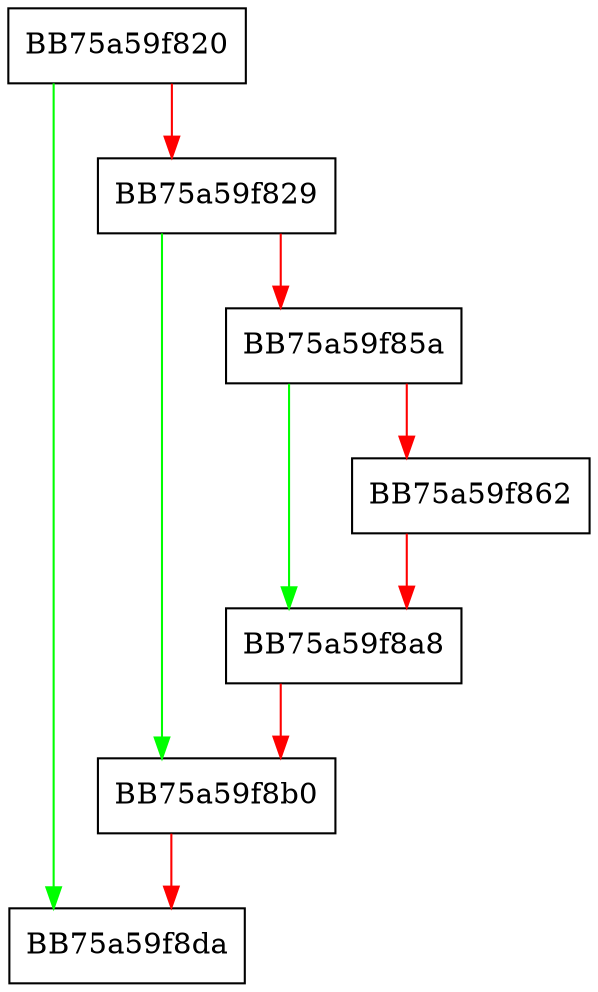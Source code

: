 digraph freeLegacyConfig {
  node [shape="box"];
  graph [splines=ortho];
  BB75a59f820 -> BB75a59f8da [color="green"];
  BB75a59f820 -> BB75a59f829 [color="red"];
  BB75a59f829 -> BB75a59f8b0 [color="green"];
  BB75a59f829 -> BB75a59f85a [color="red"];
  BB75a59f85a -> BB75a59f8a8 [color="green"];
  BB75a59f85a -> BB75a59f862 [color="red"];
  BB75a59f862 -> BB75a59f8a8 [color="red"];
  BB75a59f8a8 -> BB75a59f8b0 [color="red"];
  BB75a59f8b0 -> BB75a59f8da [color="red"];
}